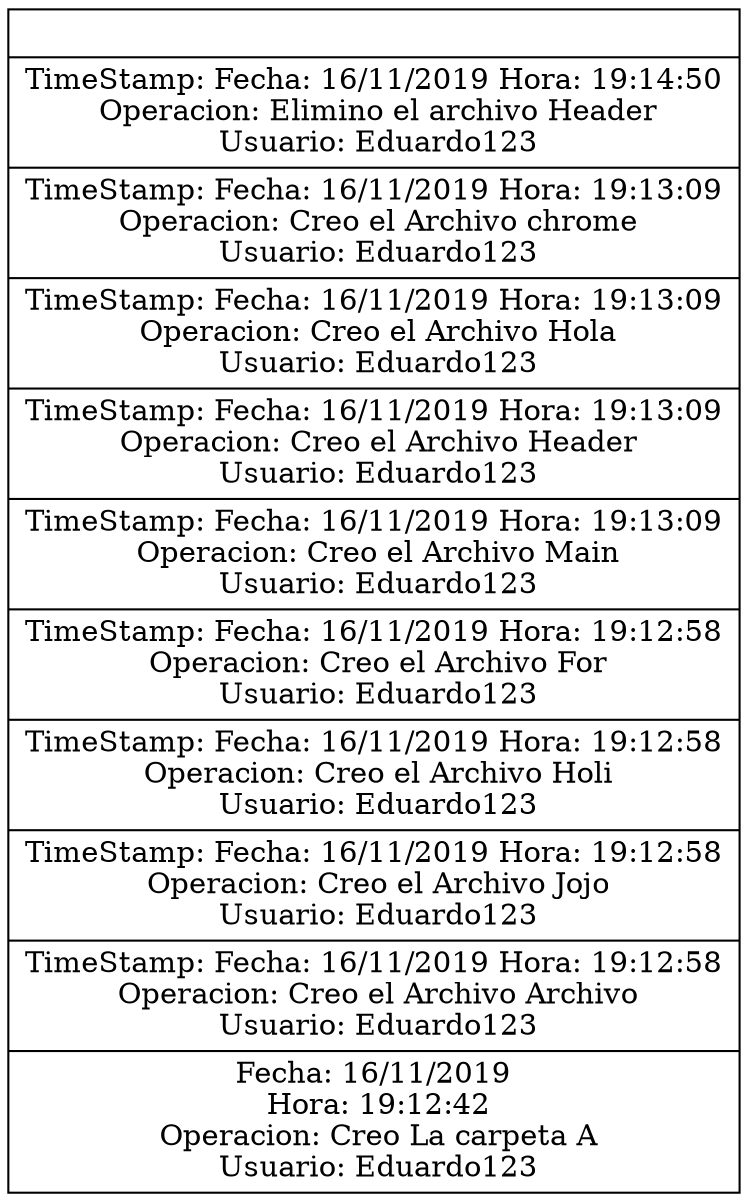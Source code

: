 digraph G{ rankdir=LR;
node [shape= record, width=.1,height=.1];

nodeTable [label = " 
|TimeStamp: Fecha: 16/11/2019 Hora: 19:14:50&#92;n Operacion:  Elimino el archivo Header&#92;n  Usuario: Eduardo123
|TimeStamp: Fecha: 16/11/2019 Hora: 19:13:09&#92;n Operacion:  Creo el Archivo chrome&#92;n  Usuario: Eduardo123
|TimeStamp: Fecha: 16/11/2019 Hora: 19:13:09&#92;n Operacion:  Creo el Archivo Hola&#92;n  Usuario: Eduardo123
|TimeStamp: Fecha: 16/11/2019 Hora: 19:13:09&#92;n Operacion:  Creo el Archivo Header&#92;n  Usuario: Eduardo123
|TimeStamp: Fecha: 16/11/2019 Hora: 19:13:09&#92;n Operacion:  Creo el Archivo Main&#92;n  Usuario: Eduardo123
|TimeStamp: Fecha: 16/11/2019 Hora: 19:12:58&#92;n Operacion:  Creo el Archivo For&#92;n  Usuario: Eduardo123
|TimeStamp: Fecha: 16/11/2019 Hora: 19:12:58&#92;n Operacion:  Creo el Archivo Holi&#92;n  Usuario: Eduardo123
|TimeStamp: Fecha: 16/11/2019 Hora: 19:12:58&#92;n Operacion:  Creo el Archivo Jojo&#92;n  Usuario: Eduardo123
|TimeStamp: Fecha: 16/11/2019 Hora: 19:12:58&#92;n Operacion:  Creo el Archivo Archivo&#92;n  Usuario: Eduardo123
|Fecha: 16/11/2019&#92;n Hora: 19:12:42&#92;n Operacion:  Creo La carpeta A&#92;n  Usuario: Eduardo123
"];
}
